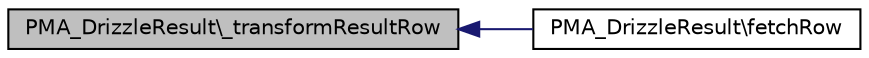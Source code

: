 digraph G
{
  edge [fontname="Helvetica",fontsize="10",labelfontname="Helvetica",labelfontsize="10"];
  node [fontname="Helvetica",fontsize="10",shape=record];
  rankdir="LR";
  Node1 [label="PMA_DrizzleResult\\_transformResultRow",height=0.2,width=0.4,color="black", fillcolor="grey75", style="filled" fontcolor="black"];
  Node1 -> Node2 [dir="back",color="midnightblue",fontsize="10",style="solid",fontname="Helvetica"];
  Node2 [label="PMA_DrizzleResult\\fetchRow",height=0.2,width=0.4,color="black", fillcolor="white", style="filled",URL="$classPMA__DrizzleResult.html#a7b84a16e94f9ef7f55dd63208a9295db",tooltip="Fetches next for from this result set."];
}

